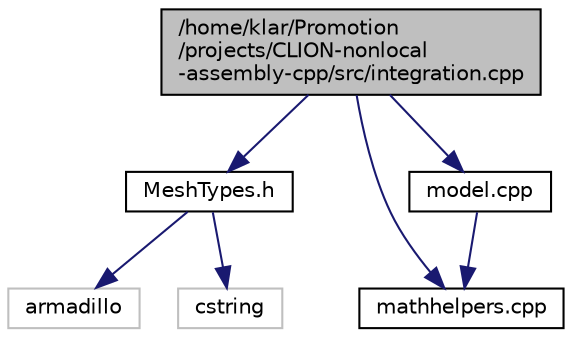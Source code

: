 digraph "/home/klar/Promotion/projects/CLION-nonlocal-assembly-cpp/src/integration.cpp"
{
  edge [fontname="Helvetica",fontsize="10",labelfontname="Helvetica",labelfontsize="10"];
  node [fontname="Helvetica",fontsize="10",shape=record];
  Node0 [label="/home/klar/Promotion\l/projects/CLION-nonlocal\l-assembly-cpp/src/integration.cpp",height=0.2,width=0.4,color="black", fillcolor="grey75", style="filled", fontcolor="black"];
  Node0 -> Node1 [color="midnightblue",fontsize="10",style="solid",fontname="Helvetica"];
  Node1 [label="MeshTypes.h",height=0.2,width=0.4,color="black", fillcolor="white", style="filled",URL="$_mesh_types_8h.html"];
  Node1 -> Node2 [color="midnightblue",fontsize="10",style="solid",fontname="Helvetica"];
  Node2 [label="armadillo",height=0.2,width=0.4,color="grey75", fillcolor="white", style="filled"];
  Node1 -> Node3 [color="midnightblue",fontsize="10",style="solid",fontname="Helvetica"];
  Node3 [label="cstring",height=0.2,width=0.4,color="grey75", fillcolor="white", style="filled"];
  Node0 -> Node4 [color="midnightblue",fontsize="10",style="solid",fontname="Helvetica"];
  Node4 [label="mathhelpers.cpp",height=0.2,width=0.4,color="black", fillcolor="white", style="filled",URL="$mathhelpers_8cpp.html"];
  Node0 -> Node5 [color="midnightblue",fontsize="10",style="solid",fontname="Helvetica"];
  Node5 [label="model.cpp",height=0.2,width=0.4,color="black", fillcolor="white", style="filled",URL="$model_8cpp.html"];
  Node5 -> Node4 [color="midnightblue",fontsize="10",style="solid",fontname="Helvetica"];
}
